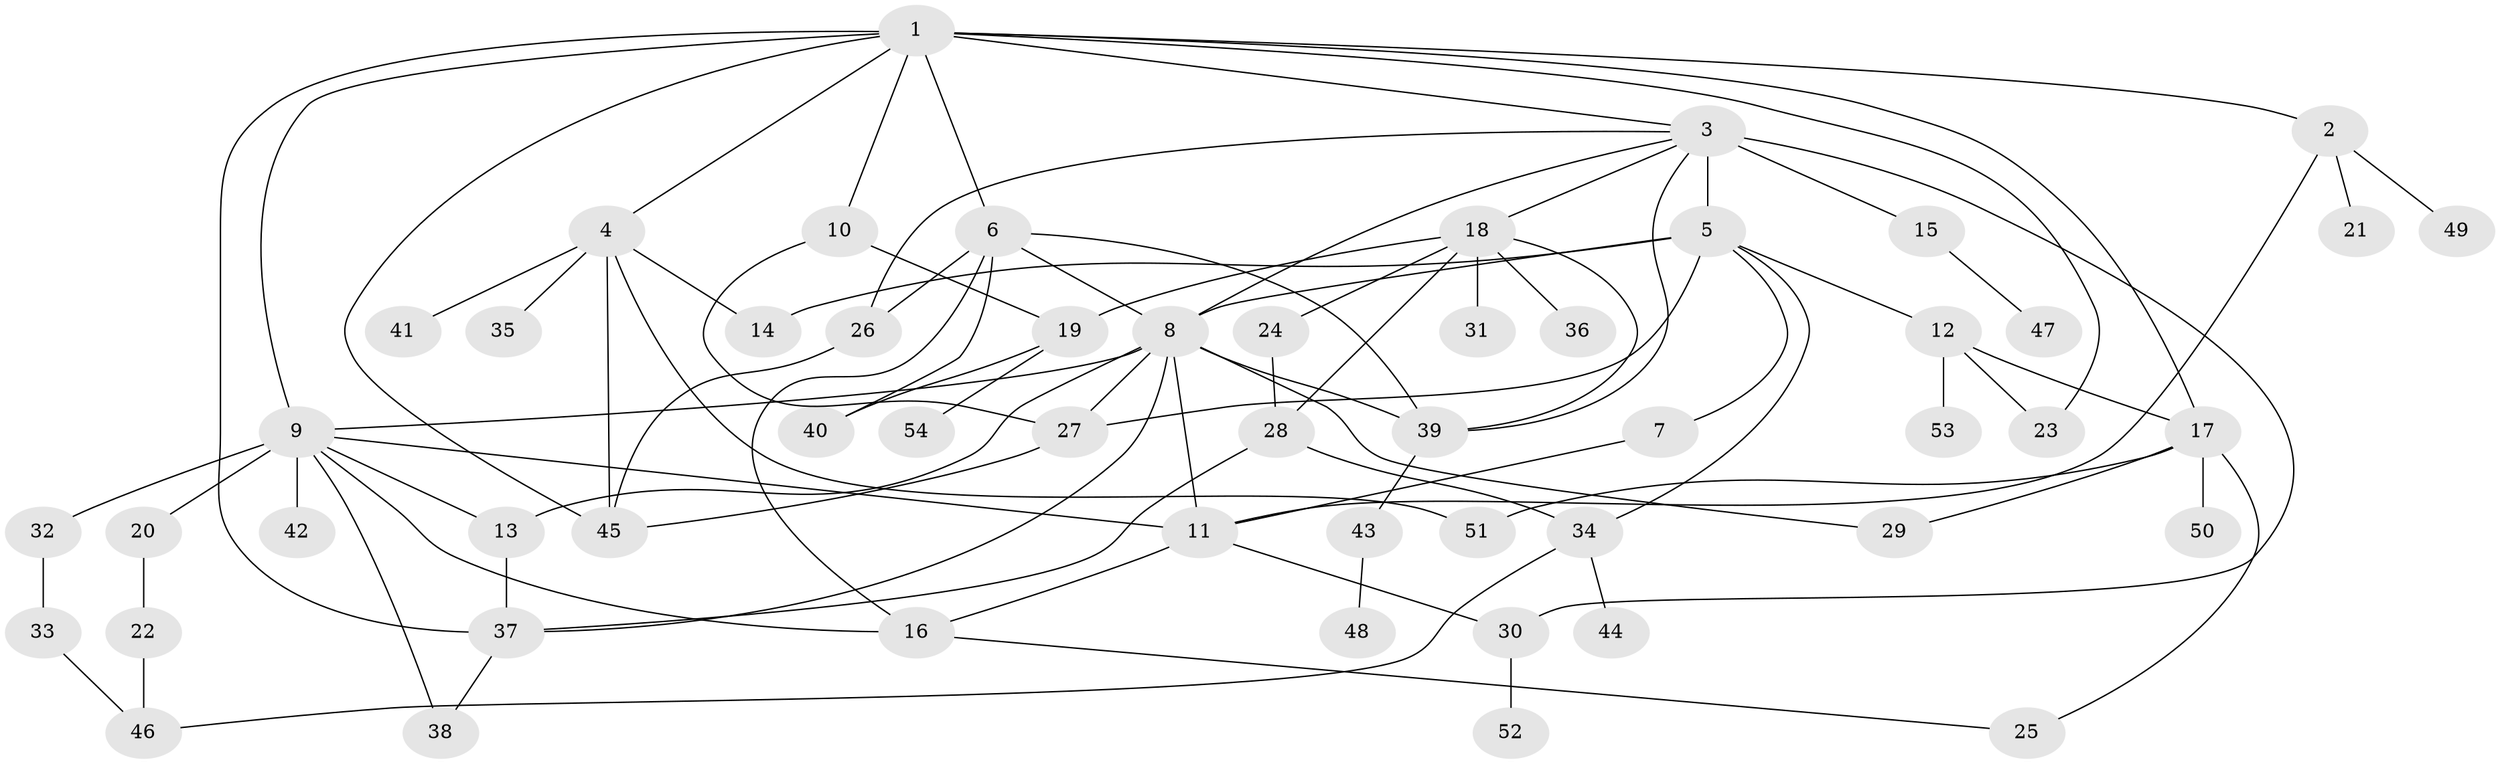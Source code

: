 // original degree distribution, {12: 0.009345794392523364, 5: 0.056074766355140186, 4: 0.056074766355140186, 6: 0.018691588785046728, 19: 0.009345794392523364, 9: 0.009345794392523364, 3: 0.14018691588785046, 16: 0.009345794392523364, 10: 0.009345794392523364, 1: 0.48598130841121495, 2: 0.1588785046728972, 7: 0.028037383177570093, 8: 0.009345794392523364}
// Generated by graph-tools (version 1.1) at 2025/35/03/09/25 02:35:17]
// undirected, 54 vertices, 88 edges
graph export_dot {
graph [start="1"]
  node [color=gray90,style=filled];
  1;
  2;
  3;
  4;
  5;
  6;
  7;
  8;
  9;
  10;
  11;
  12;
  13;
  14;
  15;
  16;
  17;
  18;
  19;
  20;
  21;
  22;
  23;
  24;
  25;
  26;
  27;
  28;
  29;
  30;
  31;
  32;
  33;
  34;
  35;
  36;
  37;
  38;
  39;
  40;
  41;
  42;
  43;
  44;
  45;
  46;
  47;
  48;
  49;
  50;
  51;
  52;
  53;
  54;
  1 -- 2 [weight=1.0];
  1 -- 3 [weight=1.0];
  1 -- 4 [weight=1.0];
  1 -- 6 [weight=1.0];
  1 -- 9 [weight=1.0];
  1 -- 10 [weight=1.0];
  1 -- 17 [weight=1.0];
  1 -- 23 [weight=1.0];
  1 -- 37 [weight=1.0];
  1 -- 45 [weight=1.0];
  2 -- 11 [weight=1.0];
  2 -- 21 [weight=1.0];
  2 -- 49 [weight=1.0];
  3 -- 5 [weight=10.0];
  3 -- 8 [weight=2.0];
  3 -- 15 [weight=1.0];
  3 -- 18 [weight=1.0];
  3 -- 26 [weight=1.0];
  3 -- 30 [weight=1.0];
  3 -- 39 [weight=1.0];
  4 -- 14 [weight=1.0];
  4 -- 35 [weight=1.0];
  4 -- 41 [weight=1.0];
  4 -- 45 [weight=1.0];
  4 -- 51 [weight=1.0];
  5 -- 7 [weight=1.0];
  5 -- 8 [weight=1.0];
  5 -- 12 [weight=1.0];
  5 -- 14 [weight=2.0];
  5 -- 27 [weight=2.0];
  5 -- 34 [weight=1.0];
  6 -- 8 [weight=1.0];
  6 -- 16 [weight=1.0];
  6 -- 26 [weight=1.0];
  6 -- 39 [weight=1.0];
  6 -- 40 [weight=1.0];
  7 -- 11 [weight=1.0];
  8 -- 9 [weight=1.0];
  8 -- 11 [weight=5.0];
  8 -- 13 [weight=1.0];
  8 -- 27 [weight=1.0];
  8 -- 29 [weight=1.0];
  8 -- 37 [weight=1.0];
  8 -- 39 [weight=1.0];
  9 -- 11 [weight=1.0];
  9 -- 13 [weight=1.0];
  9 -- 16 [weight=1.0];
  9 -- 20 [weight=1.0];
  9 -- 32 [weight=1.0];
  9 -- 38 [weight=1.0];
  9 -- 42 [weight=1.0];
  10 -- 19 [weight=1.0];
  10 -- 27 [weight=1.0];
  11 -- 16 [weight=1.0];
  11 -- 30 [weight=1.0];
  12 -- 17 [weight=1.0];
  12 -- 23 [weight=1.0];
  12 -- 53 [weight=1.0];
  13 -- 37 [weight=4.0];
  15 -- 47 [weight=1.0];
  16 -- 25 [weight=1.0];
  17 -- 25 [weight=1.0];
  17 -- 29 [weight=1.0];
  17 -- 50 [weight=1.0];
  17 -- 51 [weight=1.0];
  18 -- 19 [weight=1.0];
  18 -- 24 [weight=1.0];
  18 -- 28 [weight=1.0];
  18 -- 31 [weight=1.0];
  18 -- 36 [weight=1.0];
  18 -- 39 [weight=1.0];
  19 -- 40 [weight=1.0];
  19 -- 54 [weight=1.0];
  20 -- 22 [weight=1.0];
  22 -- 46 [weight=1.0];
  24 -- 28 [weight=3.0];
  26 -- 45 [weight=1.0];
  27 -- 45 [weight=3.0];
  28 -- 34 [weight=1.0];
  28 -- 37 [weight=1.0];
  30 -- 52 [weight=1.0];
  32 -- 33 [weight=1.0];
  33 -- 46 [weight=1.0];
  34 -- 44 [weight=1.0];
  34 -- 46 [weight=1.0];
  37 -- 38 [weight=1.0];
  39 -- 43 [weight=1.0];
  43 -- 48 [weight=1.0];
}
